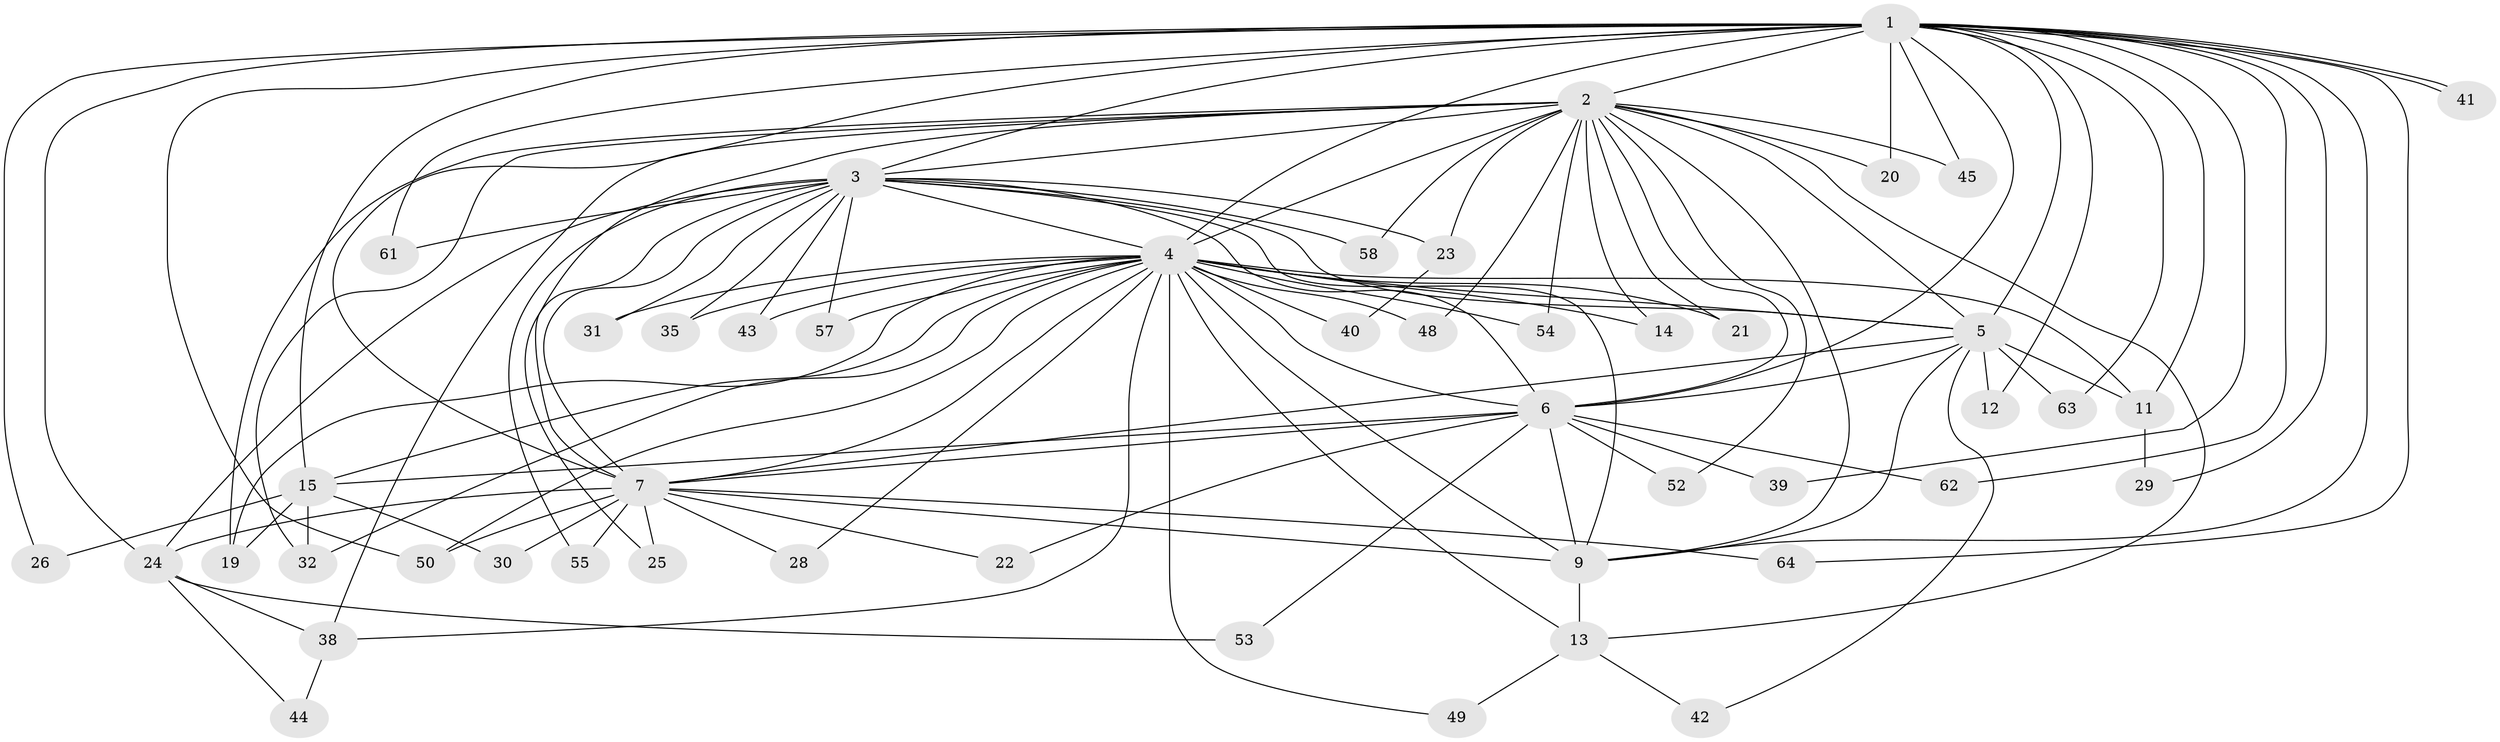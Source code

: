 // Generated by graph-tools (version 1.1) at 2025/23/03/03/25 07:23:43]
// undirected, 48 vertices, 116 edges
graph export_dot {
graph [start="1"]
  node [color=gray90,style=filled];
  1 [super="+8"];
  2 [super="+17"];
  3 [super="+16"];
  4 [super="+51"];
  5 [super="+60"];
  6 [super="+56"];
  7 [super="+10"];
  9 [super="+46"];
  11 [super="+47"];
  12;
  13 [super="+34"];
  14;
  15 [super="+18"];
  19 [super="+33"];
  20;
  21;
  22;
  23 [super="+27"];
  24 [super="+37"];
  25;
  26;
  28;
  29;
  30;
  31;
  32 [super="+36"];
  35;
  38 [super="+59"];
  39;
  40;
  41;
  42;
  43;
  44;
  45;
  48;
  49;
  50 [super="+65"];
  52;
  53;
  54;
  55;
  57;
  58;
  61;
  62;
  63;
  64;
  1 -- 2 [weight=2];
  1 -- 3 [weight=2];
  1 -- 4 [weight=3];
  1 -- 5 [weight=2];
  1 -- 6 [weight=2];
  1 -- 7 [weight=4];
  1 -- 9 [weight=2];
  1 -- 15;
  1 -- 24;
  1 -- 29;
  1 -- 41;
  1 -- 41;
  1 -- 45;
  1 -- 50;
  1 -- 61;
  1 -- 62;
  1 -- 63;
  1 -- 64;
  1 -- 39;
  1 -- 12;
  1 -- 20;
  1 -- 26;
  1 -- 11;
  2 -- 3;
  2 -- 4;
  2 -- 5 [weight=2];
  2 -- 6;
  2 -- 7 [weight=2];
  2 -- 9;
  2 -- 13;
  2 -- 14 [weight=2];
  2 -- 19;
  2 -- 20;
  2 -- 23 [weight=2];
  2 -- 32;
  2 -- 38;
  2 -- 45;
  2 -- 48;
  2 -- 52;
  2 -- 54;
  2 -- 58;
  2 -- 21;
  3 -- 4;
  3 -- 5;
  3 -- 6;
  3 -- 7 [weight=2];
  3 -- 9;
  3 -- 23;
  3 -- 24;
  3 -- 25;
  3 -- 31;
  3 -- 35;
  3 -- 43;
  3 -- 55;
  3 -- 57;
  3 -- 58;
  3 -- 61;
  4 -- 5;
  4 -- 6;
  4 -- 7 [weight=2];
  4 -- 9;
  4 -- 11;
  4 -- 14;
  4 -- 15;
  4 -- 21;
  4 -- 28;
  4 -- 31;
  4 -- 32;
  4 -- 35;
  4 -- 40;
  4 -- 43;
  4 -- 48;
  4 -- 49;
  4 -- 50;
  4 -- 54;
  4 -- 13;
  4 -- 57;
  4 -- 38;
  4 -- 19;
  5 -- 6;
  5 -- 7 [weight=2];
  5 -- 9;
  5 -- 11;
  5 -- 12;
  5 -- 42;
  5 -- 63;
  6 -- 7 [weight=2];
  6 -- 9 [weight=2];
  6 -- 22;
  6 -- 39;
  6 -- 52;
  6 -- 53;
  6 -- 62;
  6 -- 15;
  7 -- 9 [weight=2];
  7 -- 28;
  7 -- 30;
  7 -- 64;
  7 -- 22;
  7 -- 55;
  7 -- 25;
  7 -- 24;
  7 -- 50;
  9 -- 13;
  11 -- 29;
  13 -- 49;
  13 -- 42;
  15 -- 19;
  15 -- 26;
  15 -- 30;
  15 -- 32;
  23 -- 40;
  24 -- 38;
  24 -- 44;
  24 -- 53;
  38 -- 44;
}
